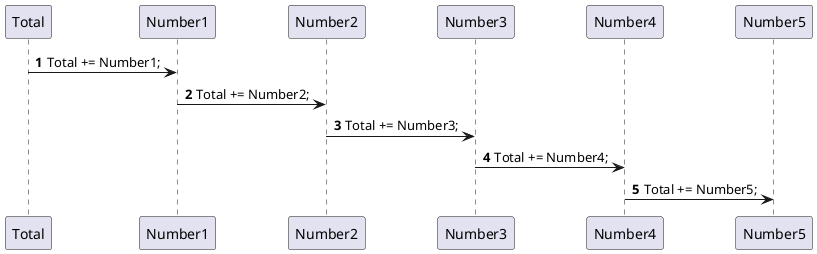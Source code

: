 @startuml
'https://plantuml.com/sequence-diagram

autonumber

Total -> Number1: Total += Number1;
Number1 -> Number2: Total += Number2;
Number2 -> Number3: Total += Number3;
Number3 -> Number4: Total += Number4;
Number4 -> Number5: Total += Number5;
@enduml